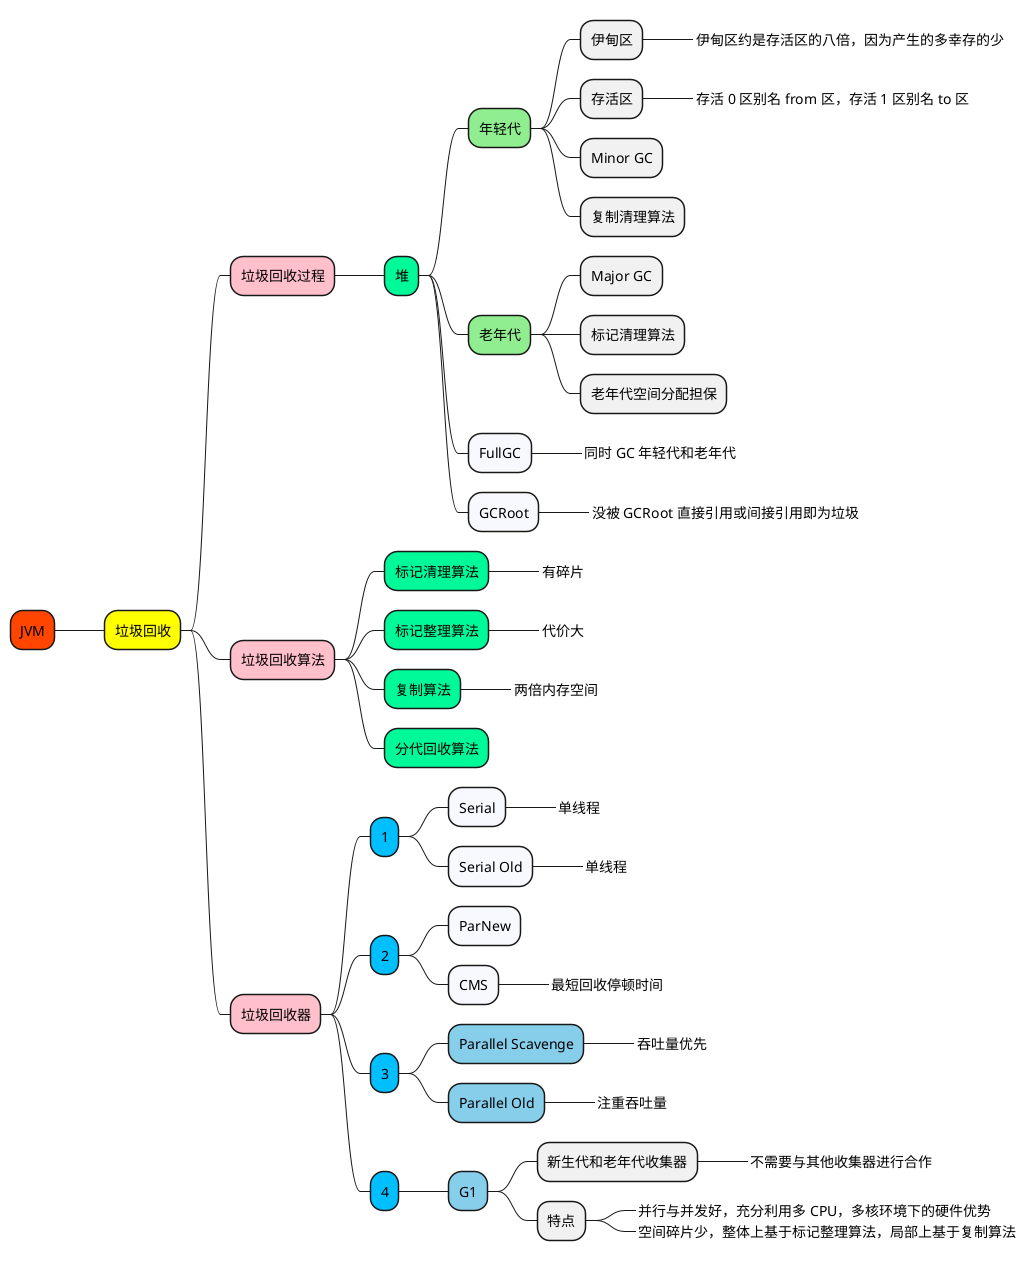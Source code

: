 @startmindmap

+[#OrangeRed] JVM

++[#yellow] 垃圾回收

+++[#Pink] 垃圾回收过程

++++[#MediumSpringGreen] 堆

+++++[#LightGreen] 年轻代
++++++ 伊甸区
+++++++_ 伊甸区约是存活区的八倍，因为产生的多幸存的少
++++++ 存活区
+++++++_ 存活 0 区别名 from 区，存活 1 区别名 to 区
++++++ Minor GC
++++++ 复制清理算法

+++++[#LightGreen] 老年代
++++++ Major GC
++++++ 标记清理算法
++++++ 老年代空间分配担保

+++++[#GhostWhite] FullGC
++++++_ 同时 GC 年轻代和老年代

+++++[#GhostWhite] GCRoot
++++++_ 没被 GCRoot 直接引用或间接引用即为垃圾


+++[#Pink] 垃圾回收算法

++++[#MediumSpringGreen] 标记清理算法
+++++_ 有碎片
++++[#MediumSpringGreen] 标记整理算法
+++++_ 代价大
++++[#MediumSpringGreen] 复制算法
+++++_ 两倍内存空间
++++[#MediumSpringGreen] 分代回收算法


+++[#Pink] 垃圾回收器

++++[#DeepSkyBlue] 1
+++++[#GhostWhite] Serial
++++++_ 单线程
+++++[#GhostWhite] Serial Old
++++++_ 单线程

++++[#DeepSkyBlue] 2
+++++[#GhostWhite] ParNew
+++++[#GhostWhite] CMS
++++++_ 最短回收停顿时间

++++[#DeepSkyBlue] 3
+++++[#SkyBlue] Parallel Scavenge
++++++_ 吞吐量优先
+++++[#SkyBlue] Parallel Old
++++++_ 注重吞吐量

++++[#DeepSkyBlue] 4
+++++[#SkyBlue] G1
++++++ 新生代和老年代收集器
+++++++_ 不需要与其他收集器进行合作
++++++ 特点
+++++++_ 并行与并发好，充分利用多 CPU，多核环境下的硬件优势
+++++++_ 空间碎片少，整体上基于标记整理算法，局部上基于复制算法


@endmindmap